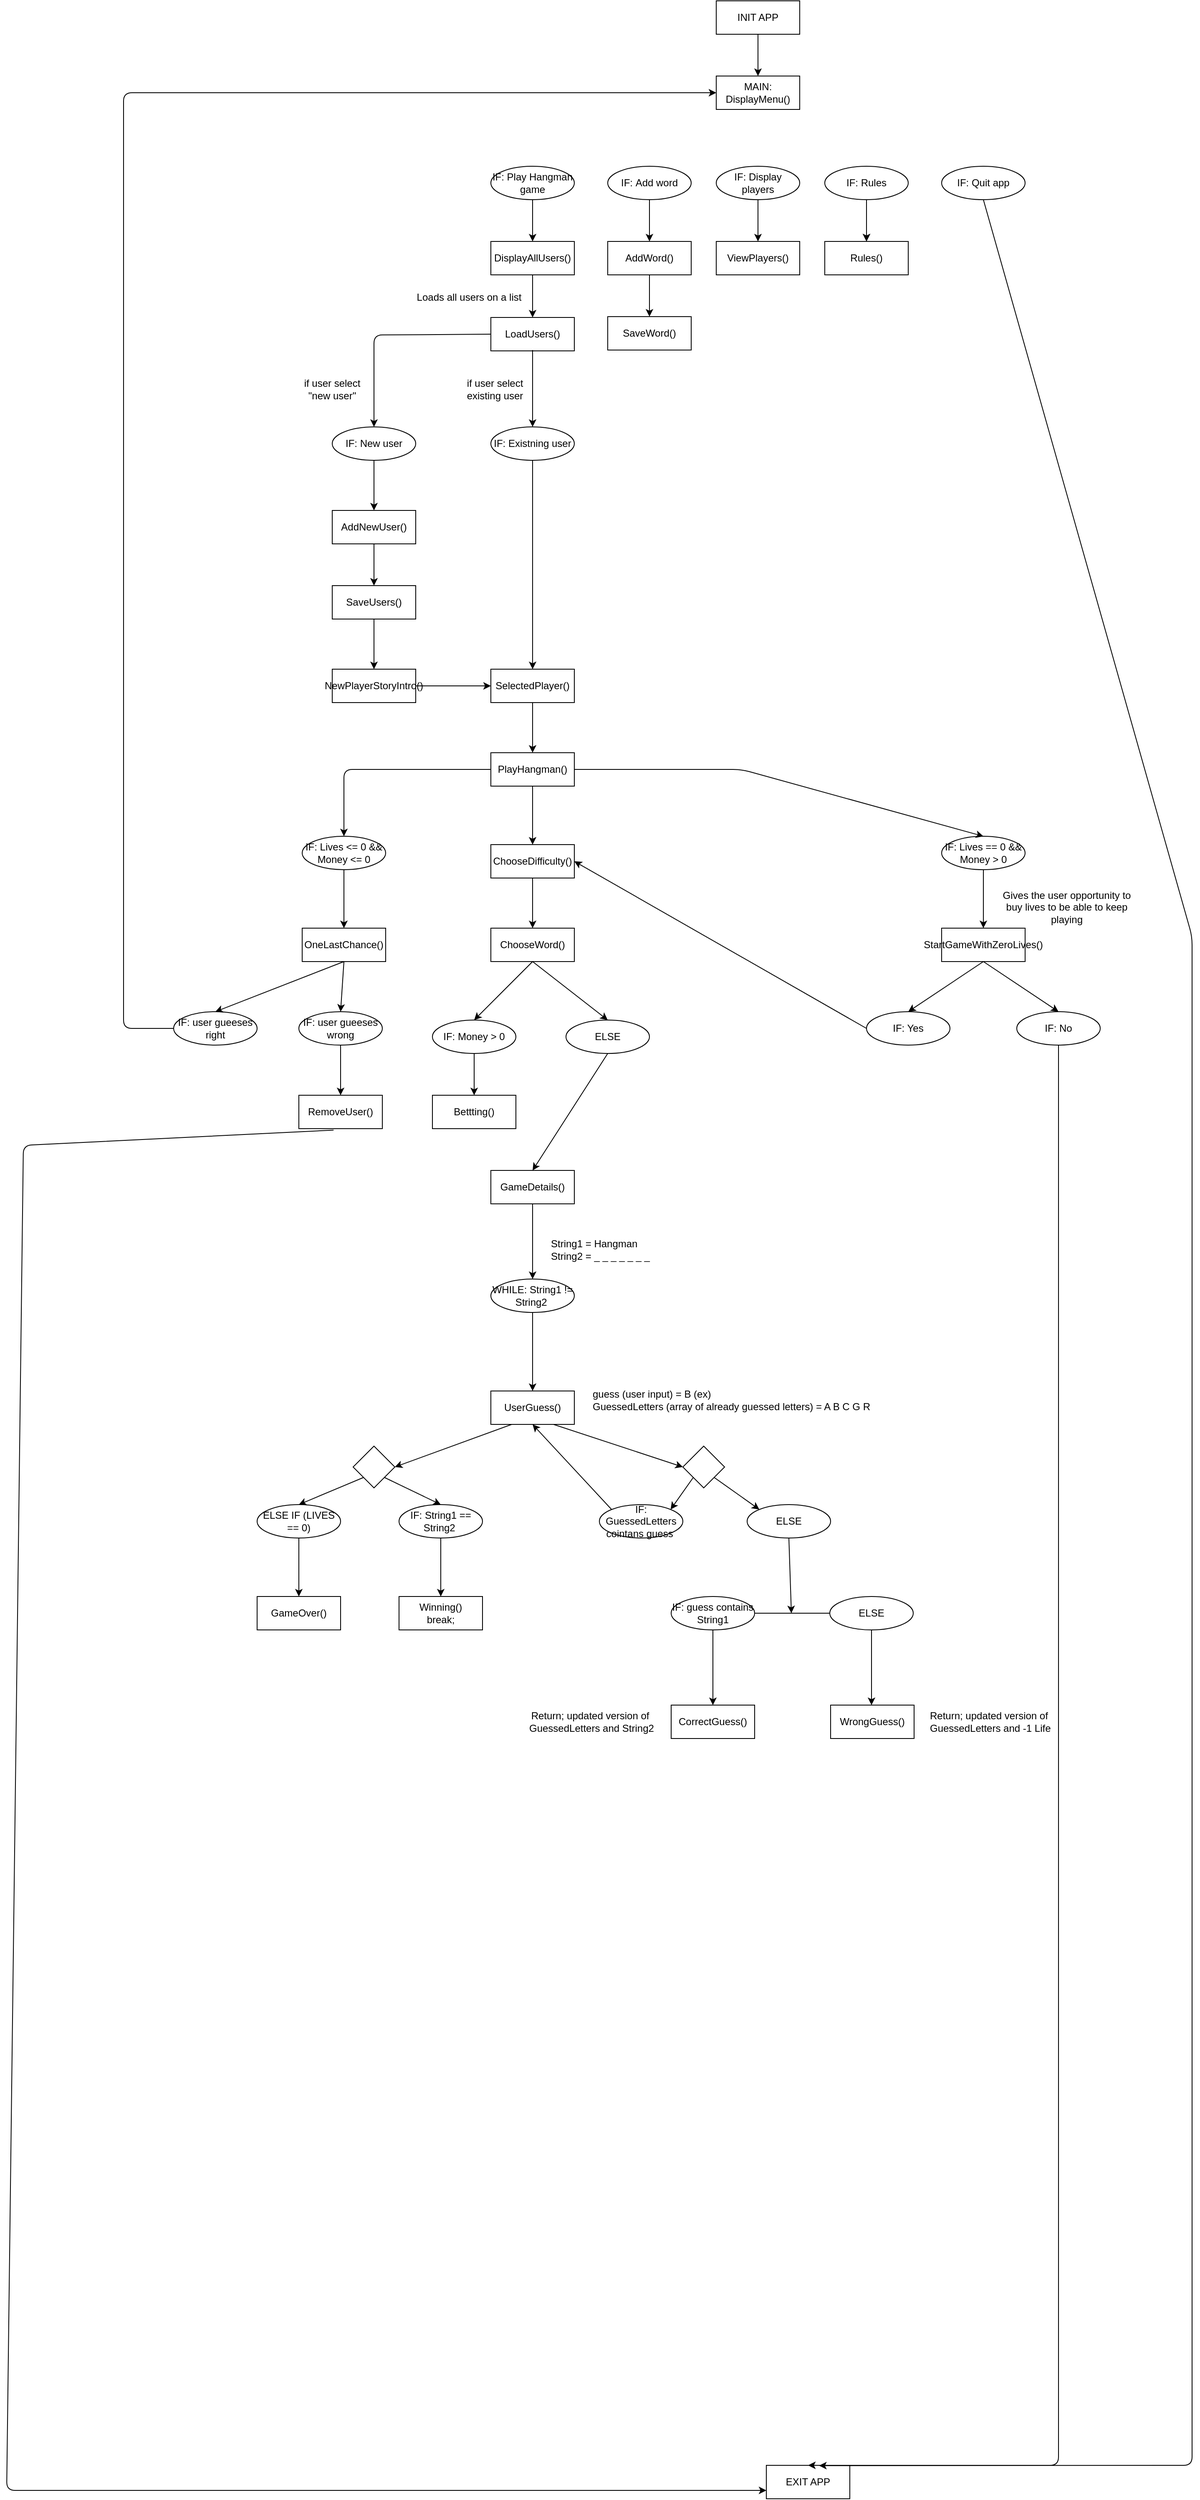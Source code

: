 <mxfile>
    <diagram id="V3ijUrjMEdLw47c3y2hR" name="Page-1">
        <mxGraphModel dx="1505" dy="459" grid="1" gridSize="10" guides="1" tooltips="1" connect="1" arrows="1" fold="1" page="1" pageScale="1" pageWidth="827" pageHeight="1169" math="0" shadow="0">
            <root>
                <mxCell id="0"/>
                <mxCell id="1" parent="0"/>
                <mxCell id="3" value="INIT APP" style="whiteSpace=wrap;html=1;align=center;" vertex="1" parent="1">
                    <mxGeometry x="780" y="50" width="100" height="40" as="geometry"/>
                </mxCell>
                <mxCell id="4" value="MAIN:&lt;br&gt;DisplayMenu()" style="whiteSpace=wrap;html=1;align=center;" vertex="1" parent="1">
                    <mxGeometry x="780" y="140" width="100" height="40" as="geometry"/>
                </mxCell>
                <mxCell id="6" value="IF: Play Hangman game" style="ellipse;whiteSpace=wrap;html=1;align=center;" vertex="1" parent="1">
                    <mxGeometry x="510" y="248" width="100" height="40" as="geometry"/>
                </mxCell>
                <mxCell id="7" value="IF:&amp;nbsp;Add word" style="ellipse;whiteSpace=wrap;html=1;align=center;" vertex="1" parent="1">
                    <mxGeometry x="650" y="248" width="100" height="40" as="geometry"/>
                </mxCell>
                <mxCell id="8" value="IF:&amp;nbsp;Display players" style="ellipse;whiteSpace=wrap;html=1;align=center;" vertex="1" parent="1">
                    <mxGeometry x="780" y="248" width="100" height="40" as="geometry"/>
                </mxCell>
                <mxCell id="20" value="" style="edgeStyle=none;html=1;" edge="1" parent="1" source="9" target="18">
                    <mxGeometry relative="1" as="geometry"/>
                </mxCell>
                <mxCell id="9" value="IF:&amp;nbsp;Rules" style="ellipse;whiteSpace=wrap;html=1;align=center;" vertex="1" parent="1">
                    <mxGeometry x="910" y="248" width="100" height="40" as="geometry"/>
                </mxCell>
                <mxCell id="10" value="IF:&amp;nbsp;Quit app" style="ellipse;whiteSpace=wrap;html=1;align=center;" vertex="1" parent="1">
                    <mxGeometry x="1050" y="248" width="100" height="40" as="geometry"/>
                </mxCell>
                <mxCell id="12" value="EXIT APP" style="whiteSpace=wrap;html=1;align=center;" vertex="1" parent="1">
                    <mxGeometry x="840" y="3000" width="100" height="40" as="geometry"/>
                </mxCell>
                <mxCell id="13" value="ViewPlayers()" style="whiteSpace=wrap;html=1;align=center;" vertex="1" parent="1">
                    <mxGeometry x="780" y="338" width="100" height="40" as="geometry"/>
                </mxCell>
                <mxCell id="15" value="" style="endArrow=classic;html=1;entryX=0.5;entryY=0;entryDx=0;entryDy=0;exitX=0.5;exitY=1;exitDx=0;exitDy=0;" edge="1" parent="1" source="8" target="13">
                    <mxGeometry width="50" height="50" relative="1" as="geometry">
                        <mxPoint x="830" y="308" as="sourcePoint"/>
                        <mxPoint x="860" y="428" as="targetPoint"/>
                    </mxGeometry>
                </mxCell>
                <mxCell id="16" value="" style="endArrow=classic;html=1;exitX=0.5;exitY=1;exitDx=0;exitDy=0;entryX=0.632;entryY=0.009;entryDx=0;entryDy=0;entryPerimeter=0;" edge="1" parent="1" source="10" target="12">
                    <mxGeometry width="50" height="50" relative="1" as="geometry">
                        <mxPoint x="1110" y="420" as="sourcePoint"/>
                        <mxPoint x="870" y="1280" as="targetPoint"/>
                        <Array as="points">
                            <mxPoint x="1350" y="1170"/>
                            <mxPoint x="1350" y="3000"/>
                        </Array>
                    </mxGeometry>
                </mxCell>
                <mxCell id="18" value="Rules()" style="whiteSpace=wrap;html=1;align=center;" vertex="1" parent="1">
                    <mxGeometry x="910" y="338" width="100" height="40" as="geometry"/>
                </mxCell>
                <mxCell id="19" value="" style="endArrow=classic;html=1;entryX=0.5;entryY=0;entryDx=0;entryDy=0;exitX=0.5;exitY=1;exitDx=0;exitDy=0;" edge="1" parent="1" target="18">
                    <mxGeometry width="50" height="50" relative="1" as="geometry">
                        <mxPoint x="960" y="288" as="sourcePoint"/>
                        <mxPoint x="990" y="428" as="targetPoint"/>
                    </mxGeometry>
                </mxCell>
                <mxCell id="21" value="" style="endArrow=classic;html=1;entryX=0.5;entryY=0;entryDx=0;entryDy=0;exitX=0.5;exitY=1;exitDx=0;exitDy=0;" edge="1" parent="1" source="3" target="4">
                    <mxGeometry width="50" height="50" relative="1" as="geometry">
                        <mxPoint x="850" y="110" as="sourcePoint"/>
                        <mxPoint x="830" y="210" as="targetPoint"/>
                    </mxGeometry>
                </mxCell>
                <mxCell id="22" value="" style="endArrow=classic;html=1;exitX=0.5;exitY=1;exitDx=0;exitDy=0;entryX=0.5;entryY=0;entryDx=0;entryDy=0;" edge="1" parent="1" source="7" target="23">
                    <mxGeometry width="50" height="50" relative="1" as="geometry">
                        <mxPoint x="720" y="358" as="sourcePoint"/>
                        <mxPoint x="700" y="328" as="targetPoint"/>
                    </mxGeometry>
                </mxCell>
                <mxCell id="23" value="AddWord()" style="whiteSpace=wrap;html=1;align=center;" vertex="1" parent="1">
                    <mxGeometry x="650" y="338" width="100" height="40" as="geometry"/>
                </mxCell>
                <mxCell id="24" value="" style="endArrow=classic;html=1;exitX=0.5;exitY=1;exitDx=0;exitDy=0;entryX=0.5;entryY=0;entryDx=0;entryDy=0;" edge="1" parent="1" target="25">
                    <mxGeometry width="50" height="50" relative="1" as="geometry">
                        <mxPoint x="700" y="378" as="sourcePoint"/>
                        <mxPoint x="700" y="418" as="targetPoint"/>
                    </mxGeometry>
                </mxCell>
                <mxCell id="25" value="SaveWord()" style="whiteSpace=wrap;html=1;align=center;" vertex="1" parent="1">
                    <mxGeometry x="650" y="428" width="100" height="40" as="geometry"/>
                </mxCell>
                <mxCell id="26" value="" style="endArrow=classic;html=1;exitX=0.5;exitY=1;exitDx=0;exitDy=0;entryX=0.5;entryY=0;entryDx=0;entryDy=0;" edge="1" parent="1" target="27">
                    <mxGeometry width="50" height="50" relative="1" as="geometry">
                        <mxPoint x="560" y="288.0" as="sourcePoint"/>
                        <mxPoint x="560" y="328" as="targetPoint"/>
                    </mxGeometry>
                </mxCell>
                <mxCell id="27" value="DisplayAllUsers()" style="whiteSpace=wrap;html=1;align=center;" vertex="1" parent="1">
                    <mxGeometry x="510" y="338" width="100" height="40" as="geometry"/>
                </mxCell>
                <mxCell id="28" value="" style="endArrow=classic;html=1;exitX=0.5;exitY=1;exitDx=0;exitDy=0;entryX=0.5;entryY=0;entryDx=0;entryDy=0;" edge="1" parent="1" target="29">
                    <mxGeometry width="50" height="50" relative="1" as="geometry">
                        <mxPoint x="560" y="378" as="sourcePoint"/>
                        <mxPoint x="560" y="418" as="targetPoint"/>
                    </mxGeometry>
                </mxCell>
                <mxCell id="29" value="LoadUsers()" style="whiteSpace=wrap;html=1;align=center;" vertex="1" parent="1">
                    <mxGeometry x="510" y="429" width="100" height="40" as="geometry"/>
                </mxCell>
                <mxCell id="33" value="" style="endArrow=classic;html=1;exitX=0.5;exitY=1;exitDx=0;exitDy=0;entryX=0.5;entryY=0;entryDx=0;entryDy=0;" edge="1" parent="1" target="39">
                    <mxGeometry width="50" height="50" relative="1" as="geometry">
                        <mxPoint x="560" y="468.0" as="sourcePoint"/>
                        <mxPoint x="560" y="518" as="targetPoint"/>
                    </mxGeometry>
                </mxCell>
                <mxCell id="38" value="IF: New user" style="ellipse;whiteSpace=wrap;html=1;align=center;" vertex="1" parent="1">
                    <mxGeometry x="320" y="560" width="100" height="40" as="geometry"/>
                </mxCell>
                <mxCell id="39" value="IF: Existning user" style="ellipse;whiteSpace=wrap;html=1;align=center;" vertex="1" parent="1">
                    <mxGeometry x="510" y="560" width="100" height="40" as="geometry"/>
                </mxCell>
                <mxCell id="41" value="" style="endArrow=classic;html=1;exitX=0;exitY=0.5;exitDx=0;exitDy=0;entryX=0.5;entryY=0;entryDx=0;entryDy=0;" edge="1" parent="1" source="29" target="38">
                    <mxGeometry width="50" height="50" relative="1" as="geometry">
                        <mxPoint x="570" y="478.0" as="sourcePoint"/>
                        <mxPoint x="570" y="570" as="targetPoint"/>
                        <Array as="points">
                            <mxPoint x="370" y="450"/>
                        </Array>
                    </mxGeometry>
                </mxCell>
                <mxCell id="42" value="SelectedPlayer()" style="whiteSpace=wrap;html=1;align=center;" vertex="1" parent="1">
                    <mxGeometry x="510" y="850" width="100" height="40" as="geometry"/>
                </mxCell>
                <mxCell id="43" value="AddNewUser()" style="whiteSpace=wrap;html=1;align=center;" vertex="1" parent="1">
                    <mxGeometry x="320" y="660" width="100" height="40" as="geometry"/>
                </mxCell>
                <mxCell id="44" value="NewPlayerStoryIntro()" style="whiteSpace=wrap;html=1;align=center;" vertex="1" parent="1">
                    <mxGeometry x="320" y="850" width="100" height="40" as="geometry"/>
                </mxCell>
                <mxCell id="45" value="" style="endArrow=classic;html=1;exitX=0.5;exitY=1;exitDx=0;exitDy=0;entryX=0.5;entryY=0;entryDx=0;entryDy=0;" edge="1" parent="1" source="38" target="43">
                    <mxGeometry width="50" height="50" relative="1" as="geometry">
                        <mxPoint x="570" y="478.0" as="sourcePoint"/>
                        <mxPoint x="570" y="570" as="targetPoint"/>
                    </mxGeometry>
                </mxCell>
                <mxCell id="46" value="" style="endArrow=classic;html=1;exitX=0.5;exitY=1;exitDx=0;exitDy=0;entryX=0.5;entryY=0;entryDx=0;entryDy=0;" edge="1" parent="1" source="43" target="49">
                    <mxGeometry width="50" height="50" relative="1" as="geometry">
                        <mxPoint x="380" y="610" as="sourcePoint"/>
                        <mxPoint x="370" y="730" as="targetPoint"/>
                    </mxGeometry>
                </mxCell>
                <mxCell id="47" value="" style="endArrow=classic;html=1;exitX=0.5;exitY=1;exitDx=0;exitDy=0;" edge="1" parent="1" source="39" target="42">
                    <mxGeometry width="50" height="50" relative="1" as="geometry">
                        <mxPoint x="380" y="610" as="sourcePoint"/>
                        <mxPoint x="380" y="670" as="targetPoint"/>
                    </mxGeometry>
                </mxCell>
                <mxCell id="48" value="" style="endArrow=classic;html=1;exitX=1;exitY=0.5;exitDx=0;exitDy=0;entryX=0;entryY=0.5;entryDx=0;entryDy=0;" edge="1" parent="1" source="44" target="42">
                    <mxGeometry width="50" height="50" relative="1" as="geometry">
                        <mxPoint x="380" y="710" as="sourcePoint"/>
                        <mxPoint x="380" y="760" as="targetPoint"/>
                    </mxGeometry>
                </mxCell>
                <mxCell id="49" value="SaveUsers()" style="whiteSpace=wrap;html=1;align=center;" vertex="1" parent="1">
                    <mxGeometry x="320" y="750" width="100" height="40" as="geometry"/>
                </mxCell>
                <mxCell id="50" value="" style="endArrow=classic;html=1;exitX=0.5;exitY=1;exitDx=0;exitDy=0;entryX=0.5;entryY=0;entryDx=0;entryDy=0;" edge="1" parent="1" source="49" target="44">
                    <mxGeometry width="50" height="50" relative="1" as="geometry">
                        <mxPoint x="380" y="710" as="sourcePoint"/>
                        <mxPoint x="380" y="760" as="targetPoint"/>
                    </mxGeometry>
                </mxCell>
                <mxCell id="55" value="Loads all users on a list" style="text;html=1;strokeColor=none;fillColor=none;align=center;verticalAlign=middle;whiteSpace=wrap;rounded=0;" vertex="1" parent="1">
                    <mxGeometry x="414" y="390" width="140" height="30" as="geometry"/>
                </mxCell>
                <mxCell id="56" value="if user select &quot;new user&quot;" style="text;html=1;strokeColor=none;fillColor=none;align=center;verticalAlign=middle;whiteSpace=wrap;rounded=0;" vertex="1" parent="1">
                    <mxGeometry x="280" y="500" width="80" height="30" as="geometry"/>
                </mxCell>
                <mxCell id="57" value="if user select existing user" style="text;html=1;strokeColor=none;fillColor=none;align=center;verticalAlign=middle;whiteSpace=wrap;rounded=0;" vertex="1" parent="1">
                    <mxGeometry x="460" y="500" width="110" height="30" as="geometry"/>
                </mxCell>
                <mxCell id="58" value="PlayHangman()" style="whiteSpace=wrap;html=1;align=center;" vertex="1" parent="1">
                    <mxGeometry x="510" y="950" width="100" height="40" as="geometry"/>
                </mxCell>
                <mxCell id="59" value="" style="endArrow=classic;html=1;exitX=0.5;exitY=1;exitDx=0;exitDy=0;entryX=0.5;entryY=0;entryDx=0;entryDy=0;" edge="1" parent="1" source="42" target="58">
                    <mxGeometry width="50" height="50" relative="1" as="geometry">
                        <mxPoint x="380" y="800" as="sourcePoint"/>
                        <mxPoint x="380" y="860" as="targetPoint"/>
                    </mxGeometry>
                </mxCell>
                <mxCell id="60" value="IF: Lives == 0 &amp;amp;&amp;amp; Money &amp;gt; 0" style="ellipse;whiteSpace=wrap;html=1;align=center;" vertex="1" parent="1">
                    <mxGeometry x="1050" y="1050" width="100" height="40" as="geometry"/>
                </mxCell>
                <mxCell id="61" value="IF: Lives &amp;lt;= 0 &amp;amp;&amp;amp; Money &amp;lt;= 0" style="ellipse;whiteSpace=wrap;html=1;align=center;" vertex="1" parent="1">
                    <mxGeometry x="284" y="1050" width="100" height="40" as="geometry"/>
                </mxCell>
                <mxCell id="62" value="OneLastChance()" style="whiteSpace=wrap;html=1;align=center;" vertex="1" parent="1">
                    <mxGeometry x="284" y="1160" width="100" height="40" as="geometry"/>
                </mxCell>
                <mxCell id="63" value="StartGameWithZeroLives()" style="whiteSpace=wrap;html=1;align=center;" vertex="1" parent="1">
                    <mxGeometry x="1050" y="1160" width="100" height="40" as="geometry"/>
                </mxCell>
                <mxCell id="64" value="IF: user gueeses right" style="ellipse;whiteSpace=wrap;html=1;align=center;" vertex="1" parent="1">
                    <mxGeometry x="130" y="1260" width="100" height="40" as="geometry"/>
                </mxCell>
                <mxCell id="65" value="IF: user gueeses wrong" style="ellipse;whiteSpace=wrap;html=1;align=center;" vertex="1" parent="1">
                    <mxGeometry x="280" y="1260" width="100" height="40" as="geometry"/>
                </mxCell>
                <mxCell id="66" value="RemoveUser()" style="whiteSpace=wrap;html=1;align=center;" vertex="1" parent="1">
                    <mxGeometry x="280" y="1360" width="100" height="40" as="geometry"/>
                </mxCell>
                <mxCell id="68" value="" style="endArrow=classic;html=1;exitX=0;exitY=0.5;exitDx=0;exitDy=0;entryX=0;entryY=0.5;entryDx=0;entryDy=0;" edge="1" parent="1" source="64" target="4">
                    <mxGeometry width="50" height="50" relative="1" as="geometry">
                        <mxPoint x="720" y="1000" as="sourcePoint"/>
                        <mxPoint x="670" y="710" as="targetPoint"/>
                        <Array as="points">
                            <mxPoint x="70" y="1280"/>
                            <mxPoint x="70" y="160"/>
                        </Array>
                    </mxGeometry>
                </mxCell>
                <mxCell id="69" value="ChooseDifficulty()" style="whiteSpace=wrap;html=1;align=center;" vertex="1" parent="1">
                    <mxGeometry x="510" y="1060" width="100" height="40" as="geometry"/>
                </mxCell>
                <mxCell id="70" value="ChooseWord()" style="whiteSpace=wrap;html=1;align=center;" vertex="1" parent="1">
                    <mxGeometry x="510" y="1160" width="100" height="40" as="geometry"/>
                </mxCell>
                <mxCell id="72" value="" style="endArrow=classic;html=1;exitX=0.416;exitY=1.043;exitDx=0;exitDy=0;exitPerimeter=0;entryX=0;entryY=0.75;entryDx=0;entryDy=0;" edge="1" parent="1" source="66" target="12">
                    <mxGeometry width="50" height="50" relative="1" as="geometry">
                        <mxPoint x="920" y="1580" as="sourcePoint"/>
                        <mxPoint x="970" y="1530" as="targetPoint"/>
                        <Array as="points">
                            <mxPoint x="-50" y="1420"/>
                            <mxPoint x="-70" y="3030"/>
                        </Array>
                    </mxGeometry>
                </mxCell>
                <mxCell id="73" value="" style="endArrow=classic;html=1;exitX=1;exitY=0.5;exitDx=0;exitDy=0;entryX=0.5;entryY=0;entryDx=0;entryDy=0;" edge="1" parent="1" source="58" target="60">
                    <mxGeometry width="50" height="50" relative="1" as="geometry">
                        <mxPoint x="620" y="1110" as="sourcePoint"/>
                        <mxPoint x="670" y="1060" as="targetPoint"/>
                        <Array as="points">
                            <mxPoint x="810" y="970"/>
                        </Array>
                    </mxGeometry>
                </mxCell>
                <mxCell id="74" value="" style="endArrow=classic;html=1;exitX=0;exitY=0.5;exitDx=0;exitDy=0;entryX=0.5;entryY=0;entryDx=0;entryDy=0;" edge="1" parent="1" source="58" target="61">
                    <mxGeometry width="50" height="50" relative="1" as="geometry">
                        <mxPoint x="620" y="1110" as="sourcePoint"/>
                        <mxPoint x="670" y="1060" as="targetPoint"/>
                        <Array as="points">
                            <mxPoint x="334" y="970"/>
                        </Array>
                    </mxGeometry>
                </mxCell>
                <mxCell id="75" value="" style="endArrow=classic;html=1;exitX=0.5;exitY=1;exitDx=0;exitDy=0;entryX=0.5;entryY=0;entryDx=0;entryDy=0;" edge="1" parent="1" source="61" target="62">
                    <mxGeometry width="50" height="50" relative="1" as="geometry">
                        <mxPoint x="450" y="1240" as="sourcePoint"/>
                        <mxPoint x="500" y="1190" as="targetPoint"/>
                    </mxGeometry>
                </mxCell>
                <mxCell id="76" value="" style="endArrow=classic;html=1;exitX=0.5;exitY=1;exitDx=0;exitDy=0;entryX=0.5;entryY=0;entryDx=0;entryDy=0;" edge="1" parent="1" source="62" target="64">
                    <mxGeometry width="50" height="50" relative="1" as="geometry">
                        <mxPoint x="344" y="1100.0" as="sourcePoint"/>
                        <mxPoint x="344" y="1170.0" as="targetPoint"/>
                    </mxGeometry>
                </mxCell>
                <mxCell id="77" value="" style="endArrow=classic;html=1;exitX=0.5;exitY=1;exitDx=0;exitDy=0;entryX=0.5;entryY=0;entryDx=0;entryDy=0;" edge="1" parent="1" source="62" target="65">
                    <mxGeometry width="50" height="50" relative="1" as="geometry">
                        <mxPoint x="344" y="1210" as="sourcePoint"/>
                        <mxPoint x="270" y="1270" as="targetPoint"/>
                    </mxGeometry>
                </mxCell>
                <mxCell id="78" value="" style="endArrow=classic;html=1;exitX=0.5;exitY=1;exitDx=0;exitDy=0;entryX=0.5;entryY=0;entryDx=0;entryDy=0;" edge="1" parent="1" source="65" target="66">
                    <mxGeometry width="50" height="50" relative="1" as="geometry">
                        <mxPoint x="270" y="1220" as="sourcePoint"/>
                        <mxPoint x="280" y="1320" as="targetPoint"/>
                    </mxGeometry>
                </mxCell>
                <mxCell id="79" value="" style="endArrow=classic;html=1;exitX=0.5;exitY=1;exitDx=0;exitDy=0;entryX=0.5;entryY=0;entryDx=0;entryDy=0;" edge="1" parent="1" source="58" target="69">
                    <mxGeometry width="50" height="50" relative="1" as="geometry">
                        <mxPoint x="364" y="1230" as="sourcePoint"/>
                        <mxPoint x="290" y="1290" as="targetPoint"/>
                    </mxGeometry>
                </mxCell>
                <mxCell id="80" value="" style="endArrow=classic;html=1;exitX=0.5;exitY=1;exitDx=0;exitDy=0;entryX=0.5;entryY=0;entryDx=0;entryDy=0;" edge="1" parent="1" source="69" target="70">
                    <mxGeometry width="50" height="50" relative="1" as="geometry">
                        <mxPoint x="374" y="1240" as="sourcePoint"/>
                        <mxPoint x="300" y="1300" as="targetPoint"/>
                    </mxGeometry>
                </mxCell>
                <mxCell id="81" value="" style="endArrow=classic;html=1;exitX=0.5;exitY=1;exitDx=0;exitDy=0;entryX=0.5;entryY=0;entryDx=0;entryDy=0;" edge="1" parent="1" source="60" target="63">
                    <mxGeometry width="50" height="50" relative="1" as="geometry">
                        <mxPoint x="674" y="1250" as="sourcePoint"/>
                        <mxPoint x="600" y="1310" as="targetPoint"/>
                    </mxGeometry>
                </mxCell>
                <mxCell id="82" value="Gives the user opportunity to buy lives to be able to keep playing" style="text;html=1;strokeColor=none;fillColor=none;align=center;verticalAlign=middle;whiteSpace=wrap;rounded=0;" vertex="1" parent="1">
                    <mxGeometry x="1120" y="1120" width="160" height="30" as="geometry"/>
                </mxCell>
                <mxCell id="83" value="IF: No" style="ellipse;whiteSpace=wrap;html=1;align=center;" vertex="1" parent="1">
                    <mxGeometry x="1140" y="1260" width="100" height="40" as="geometry"/>
                </mxCell>
                <mxCell id="84" value="IF: Yes" style="ellipse;whiteSpace=wrap;html=1;align=center;" vertex="1" parent="1">
                    <mxGeometry x="960" y="1260" width="100" height="40" as="geometry"/>
                </mxCell>
                <mxCell id="86" value="" style="endArrow=classic;html=1;exitX=0.5;exitY=1;exitDx=0;exitDy=0;entryX=0.5;entryY=0;entryDx=0;entryDy=0;" edge="1" parent="1" source="83" target="12">
                    <mxGeometry width="50" height="50" relative="1" as="geometry">
                        <mxPoint x="344" y="1100" as="sourcePoint"/>
                        <mxPoint x="790" y="1703.333" as="targetPoint"/>
                        <Array as="points">
                            <mxPoint x="1190" y="3000"/>
                        </Array>
                    </mxGeometry>
                </mxCell>
                <mxCell id="88" value="" style="endArrow=classic;html=1;exitX=0.5;exitY=1;exitDx=0;exitDy=0;entryX=0.5;entryY=0;entryDx=0;entryDy=0;" edge="1" parent="1" source="63" target="84">
                    <mxGeometry width="50" height="50" relative="1" as="geometry">
                        <mxPoint x="1110" y="1100" as="sourcePoint"/>
                        <mxPoint x="1110" y="1170" as="targetPoint"/>
                    </mxGeometry>
                </mxCell>
                <mxCell id="89" value="" style="endArrow=classic;html=1;exitX=0.5;exitY=1;exitDx=0;exitDy=0;entryX=0.5;entryY=0;entryDx=0;entryDy=0;" edge="1" parent="1" source="63" target="83">
                    <mxGeometry width="50" height="50" relative="1" as="geometry">
                        <mxPoint x="1110" y="1210" as="sourcePoint"/>
                        <mxPoint x="1020" y="1270" as="targetPoint"/>
                    </mxGeometry>
                </mxCell>
                <mxCell id="90" value="" style="endArrow=classic;html=1;exitX=0;exitY=0.5;exitDx=0;exitDy=0;entryX=1;entryY=0.5;entryDx=0;entryDy=0;" edge="1" parent="1" source="84" target="69">
                    <mxGeometry width="50" height="50" relative="1" as="geometry">
                        <mxPoint x="690" y="1320" as="sourcePoint"/>
                        <mxPoint x="740" y="1270" as="targetPoint"/>
                    </mxGeometry>
                </mxCell>
                <mxCell id="91" value="IF: Money &amp;gt; 0" style="ellipse;whiteSpace=wrap;html=1;align=center;" vertex="1" parent="1">
                    <mxGeometry x="440" y="1270" width="100" height="40" as="geometry"/>
                </mxCell>
                <mxCell id="92" value="ELSE" style="ellipse;whiteSpace=wrap;html=1;align=center;" vertex="1" parent="1">
                    <mxGeometry x="600" y="1270" width="100" height="40" as="geometry"/>
                </mxCell>
                <mxCell id="93" value="Bettting()" style="whiteSpace=wrap;html=1;align=center;" vertex="1" parent="1">
                    <mxGeometry x="440" y="1360" width="100" height="40" as="geometry"/>
                </mxCell>
                <mxCell id="94" value="GameDetails()" style="whiteSpace=wrap;html=1;align=center;" vertex="1" parent="1">
                    <mxGeometry x="510" y="1450" width="100" height="40" as="geometry"/>
                </mxCell>
                <mxCell id="95" value="" style="endArrow=classic;html=1;exitX=0.5;exitY=1;exitDx=0;exitDy=0;entryX=0.5;entryY=0;entryDx=0;entryDy=0;" edge="1" parent="1" source="70" target="91">
                    <mxGeometry width="50" height="50" relative="1" as="geometry">
                        <mxPoint x="344" y="1210" as="sourcePoint"/>
                        <mxPoint x="340" y="1270" as="targetPoint"/>
                    </mxGeometry>
                </mxCell>
                <mxCell id="96" value="" style="endArrow=classic;html=1;exitX=0.5;exitY=1;exitDx=0;exitDy=0;entryX=0.5;entryY=0;entryDx=0;entryDy=0;" edge="1" parent="1" source="70" target="92">
                    <mxGeometry width="50" height="50" relative="1" as="geometry">
                        <mxPoint x="570" y="1210" as="sourcePoint"/>
                        <mxPoint x="500" y="1280" as="targetPoint"/>
                    </mxGeometry>
                </mxCell>
                <mxCell id="97" value="" style="endArrow=classic;html=1;exitX=0.5;exitY=1;exitDx=0;exitDy=0;entryX=0.5;entryY=0;entryDx=0;entryDy=0;" edge="1" parent="1" source="91" target="93">
                    <mxGeometry width="50" height="50" relative="1" as="geometry">
                        <mxPoint x="580" y="1220" as="sourcePoint"/>
                        <mxPoint x="510" y="1290" as="targetPoint"/>
                    </mxGeometry>
                </mxCell>
                <mxCell id="98" value="" style="endArrow=classic;html=1;exitX=0.5;exitY=1;exitDx=0;exitDy=0;entryX=0.5;entryY=0;entryDx=0;entryDy=0;" edge="1" parent="1" source="92" target="94">
                    <mxGeometry width="50" height="50" relative="1" as="geometry">
                        <mxPoint x="500" y="1320" as="sourcePoint"/>
                        <mxPoint x="500" y="1370" as="targetPoint"/>
                    </mxGeometry>
                </mxCell>
                <mxCell id="100" value="" style="endArrow=classic;html=1;exitX=0.5;exitY=1;exitDx=0;exitDy=0;" edge="1" parent="1" source="94">
                    <mxGeometry width="50" height="50" relative="1" as="geometry">
                        <mxPoint x="500" y="1320" as="sourcePoint"/>
                        <mxPoint x="560" y="1580" as="targetPoint"/>
                    </mxGeometry>
                </mxCell>
                <mxCell id="101" value="WHILE: String1 != String2&amp;nbsp;" style="ellipse;whiteSpace=wrap;html=1;align=center;" vertex="1" parent="1">
                    <mxGeometry x="510" y="1580" width="100" height="40" as="geometry"/>
                </mxCell>
                <mxCell id="102" value="String1 = Hangman&lt;br&gt;String2 = _ _ _ _ _ _ _" style="text;html=1;strokeColor=none;fillColor=none;align=left;verticalAlign=middle;whiteSpace=wrap;rounded=0;" vertex="1" parent="1">
                    <mxGeometry x="580" y="1530" width="160" height="30" as="geometry"/>
                </mxCell>
                <mxCell id="103" value="" style="endArrow=classic;html=1;exitX=0.5;exitY=1;exitDx=0;exitDy=0;entryX=0.5;entryY=0;entryDx=0;entryDy=0;" edge="1" parent="1" source="101" target="105">
                    <mxGeometry width="50" height="50" relative="1" as="geometry">
                        <mxPoint x="664" y="1620" as="sourcePoint"/>
                        <mxPoint x="790" y="1730" as="targetPoint"/>
                    </mxGeometry>
                </mxCell>
                <mxCell id="105" value="UserGuess()" style="whiteSpace=wrap;html=1;align=center;" vertex="1" parent="1">
                    <mxGeometry x="510" y="1714" width="100" height="40" as="geometry"/>
                </mxCell>
                <mxCell id="107" value="IF: GuessedLetters cointans guess&amp;nbsp;" style="ellipse;whiteSpace=wrap;html=1;align=center;" vertex="1" parent="1">
                    <mxGeometry x="640" y="1850" width="100" height="40" as="geometry"/>
                </mxCell>
                <mxCell id="108" value="ELSE" style="ellipse;whiteSpace=wrap;html=1;align=center;" vertex="1" parent="1">
                    <mxGeometry x="817" y="1850" width="100" height="40" as="geometry"/>
                </mxCell>
                <mxCell id="109" value="&lt;div style=&quot;text-align: left;&quot;&gt;&lt;span style=&quot;text-align: center; background-color: initial;&quot;&gt;guess (user input) = B (ex)&lt;br&gt;GuessedLetters (array of already guessed letters) = A B C G R&amp;nbsp;&lt;/span&gt;&lt;/div&gt;" style="text;html=1;strokeColor=none;fillColor=none;align=left;verticalAlign=middle;whiteSpace=wrap;rounded=0;" vertex="1" parent="1">
                    <mxGeometry x="630" y="1710" width="350" height="30" as="geometry"/>
                </mxCell>
                <mxCell id="112" value="" style="endArrow=classic;html=1;exitX=0;exitY=0;exitDx=0;exitDy=0;entryX=0.5;entryY=1;entryDx=0;entryDy=0;" edge="1" parent="1" source="107" target="105">
                    <mxGeometry width="50" height="50" relative="1" as="geometry">
                        <mxPoint x="820" y="1540" as="sourcePoint"/>
                        <mxPoint x="560" y="1760" as="targetPoint"/>
                    </mxGeometry>
                </mxCell>
                <mxCell id="113" value="" style="endArrow=classic;html=1;exitX=0.75;exitY=1;exitDx=0;exitDy=0;entryX=0;entryY=0.5;entryDx=0;entryDy=0;" edge="1" parent="1" source="105" target="133">
                    <mxGeometry width="50" height="50" relative="1" as="geometry">
                        <mxPoint x="800" y="1783" as="sourcePoint"/>
                        <mxPoint x="730" y="1800" as="targetPoint"/>
                    </mxGeometry>
                </mxCell>
                <mxCell id="114" value="IF: guess contains String1" style="ellipse;whiteSpace=wrap;html=1;align=center;" vertex="1" parent="1">
                    <mxGeometry x="726" y="1960" width="100" height="40" as="geometry"/>
                </mxCell>
                <mxCell id="115" value="ELSE" style="ellipse;whiteSpace=wrap;html=1;align=center;" vertex="1" parent="1">
                    <mxGeometry x="916" y="1960" width="100" height="40" as="geometry"/>
                </mxCell>
                <mxCell id="117" value="CorrectGuess()" style="whiteSpace=wrap;html=1;align=center;" vertex="1" parent="1">
                    <mxGeometry x="726" y="2090" width="100" height="40" as="geometry"/>
                </mxCell>
                <mxCell id="118" value="" style="endArrow=classic;html=1;exitX=0.5;exitY=1;exitDx=0;exitDy=0;entryX=0.5;entryY=0;entryDx=0;entryDy=0;" edge="1" parent="1" source="114" target="117">
                    <mxGeometry width="50" height="50" relative="1" as="geometry">
                        <mxPoint x="796" y="1783" as="sourcePoint"/>
                        <mxPoint x="736.207" y="1846.207" as="targetPoint"/>
                    </mxGeometry>
                </mxCell>
                <mxCell id="119" value="" style="endArrow=classic;html=1;exitX=0.5;exitY=1;exitDx=0;exitDy=0;" edge="1" parent="1" source="115">
                    <mxGeometry width="50" height="50" relative="1" as="geometry">
                        <mxPoint x="786" y="2010" as="sourcePoint"/>
                        <mxPoint x="966" y="2090" as="targetPoint"/>
                    </mxGeometry>
                </mxCell>
                <mxCell id="120" value="WrongGuess()" style="whiteSpace=wrap;html=1;align=center;" vertex="1" parent="1">
                    <mxGeometry x="917" y="2090" width="100" height="40" as="geometry"/>
                </mxCell>
                <mxCell id="121" value="" style="endArrow=classic;html=1;exitX=0.5;exitY=1;exitDx=0;exitDy=0;" edge="1" parent="1" source="108">
                    <mxGeometry width="50" height="50" relative="1" as="geometry">
                        <mxPoint x="834" y="1950" as="sourcePoint"/>
                        <mxPoint x="870" y="1980" as="targetPoint"/>
                    </mxGeometry>
                </mxCell>
                <mxCell id="122" value="" style="endArrow=none;html=1;exitX=1;exitY=0.5;exitDx=0;exitDy=0;entryX=0;entryY=0.5;entryDx=0;entryDy=0;" edge="1" parent="1" source="114" target="115">
                    <mxGeometry width="50" height="50" relative="1" as="geometry">
                        <mxPoint x="824" y="2010" as="sourcePoint"/>
                        <mxPoint x="874" y="1960" as="targetPoint"/>
                    </mxGeometry>
                </mxCell>
                <mxCell id="123" value="&lt;div style=&quot;text-align: center;&quot;&gt;Return; updated version of&amp;nbsp;&lt;/div&gt;&lt;span style=&quot;text-align: center;&quot;&gt;GuessedLetters and String2&lt;/span&gt;" style="text;html=1;strokeColor=none;fillColor=none;align=left;verticalAlign=middle;whiteSpace=wrap;rounded=0;" vertex="1" parent="1">
                    <mxGeometry x="554" y="2095" width="160" height="30" as="geometry"/>
                </mxCell>
                <mxCell id="125" value="&lt;div style=&quot;text-align: center;&quot;&gt;Return; updated version of&amp;nbsp;&lt;/div&gt;&lt;span style=&quot;text-align: center;&quot;&gt;GuessedLetters and -1 Life&lt;/span&gt;" style="text;html=1;strokeColor=none;fillColor=none;align=left;verticalAlign=middle;whiteSpace=wrap;rounded=0;" vertex="1" parent="1">
                    <mxGeometry x="1034" y="2095" width="160" height="30" as="geometry"/>
                </mxCell>
                <mxCell id="127" value="IF: String1 == String2&amp;nbsp;" style="ellipse;whiteSpace=wrap;html=1;align=center;" vertex="1" parent="1">
                    <mxGeometry x="400" y="1850" width="100" height="40" as="geometry"/>
                </mxCell>
                <mxCell id="128" value="ELSE IF (LIVES == 0)" style="ellipse;whiteSpace=wrap;html=1;align=center;" vertex="1" parent="1">
                    <mxGeometry x="230" y="1850" width="100" height="40" as="geometry"/>
                </mxCell>
                <mxCell id="129" value="GameOver()" style="whiteSpace=wrap;html=1;align=center;" vertex="1" parent="1">
                    <mxGeometry x="230" y="1960" width="100" height="40" as="geometry"/>
                </mxCell>
                <mxCell id="130" value="" style="endArrow=classic;html=1;exitX=0.5;exitY=1;exitDx=0;exitDy=0;entryX=0.5;entryY=0;entryDx=0;entryDy=0;" edge="1" parent="1" source="128" target="129">
                    <mxGeometry width="50" height="50" relative="1" as="geometry">
                        <mxPoint x="570" y="1630" as="sourcePoint"/>
                        <mxPoint x="570" y="1724" as="targetPoint"/>
                    </mxGeometry>
                </mxCell>
                <mxCell id="131" value="" style="endArrow=classic;html=1;exitX=0.25;exitY=1;exitDx=0;exitDy=0;entryX=1;entryY=0.5;entryDx=0;entryDy=0;" edge="1" parent="1" source="105" target="132">
                    <mxGeometry width="50" height="50" relative="1" as="geometry">
                        <mxPoint x="540" y="1790" as="sourcePoint"/>
                        <mxPoint x="430" y="1800" as="targetPoint"/>
                    </mxGeometry>
                </mxCell>
                <mxCell id="132" value="" style="rhombus;whiteSpace=wrap;html=1;" vertex="1" parent="1">
                    <mxGeometry x="345" y="1780" width="50" height="50" as="geometry"/>
                </mxCell>
                <mxCell id="133" value="" style="rhombus;whiteSpace=wrap;html=1;" vertex="1" parent="1">
                    <mxGeometry x="740" y="1780" width="50" height="50" as="geometry"/>
                </mxCell>
                <mxCell id="134" value="" style="endArrow=classic;html=1;exitX=1;exitY=1;exitDx=0;exitDy=0;entryX=0.5;entryY=0;entryDx=0;entryDy=0;" edge="1" parent="1" source="132" target="127">
                    <mxGeometry width="50" height="50" relative="1" as="geometry">
                        <mxPoint x="570" y="1630" as="sourcePoint"/>
                        <mxPoint x="570" y="1724" as="targetPoint"/>
                    </mxGeometry>
                </mxCell>
                <mxCell id="135" value="" style="endArrow=classic;html=1;exitX=0;exitY=1;exitDx=0;exitDy=0;entryX=0.5;entryY=0;entryDx=0;entryDy=0;" edge="1" parent="1" source="132" target="128">
                    <mxGeometry width="50" height="50" relative="1" as="geometry">
                        <mxPoint x="392.5" y="1827.5" as="sourcePoint"/>
                        <mxPoint x="460" y="1860" as="targetPoint"/>
                    </mxGeometry>
                </mxCell>
                <mxCell id="136" value="" style="endArrow=classic;html=1;exitX=0;exitY=1;exitDx=0;exitDy=0;entryX=1;entryY=0;entryDx=0;entryDy=0;" edge="1" parent="1" source="133" target="107">
                    <mxGeometry width="50" height="50" relative="1" as="geometry">
                        <mxPoint x="392.5" y="1827.5" as="sourcePoint"/>
                        <mxPoint x="460" y="1860" as="targetPoint"/>
                    </mxGeometry>
                </mxCell>
                <mxCell id="138" value="" style="endArrow=classic;html=1;exitX=1;exitY=1;exitDx=0;exitDy=0;entryX=0;entryY=0;entryDx=0;entryDy=0;" edge="1" parent="1" source="133" target="108">
                    <mxGeometry width="50" height="50" relative="1" as="geometry">
                        <mxPoint x="796.25" y="1810" as="sourcePoint"/>
                        <mxPoint x="863.75" y="1842.5" as="targetPoint"/>
                    </mxGeometry>
                </mxCell>
                <mxCell id="139" value="Winning()&lt;br&gt;break;" style="whiteSpace=wrap;html=1;align=center;" vertex="1" parent="1">
                    <mxGeometry x="400" y="1960" width="100" height="40" as="geometry"/>
                </mxCell>
                <mxCell id="140" value="" style="endArrow=classic;html=1;exitX=0.5;exitY=1;exitDx=0;exitDy=0;entryX=0.5;entryY=0;entryDx=0;entryDy=0;" edge="1" parent="1" source="127" target="139">
                    <mxGeometry width="50" height="50" relative="1" as="geometry">
                        <mxPoint x="290" y="1900" as="sourcePoint"/>
                        <mxPoint x="290" y="1970" as="targetPoint"/>
                    </mxGeometry>
                </mxCell>
            </root>
        </mxGraphModel>
    </diagram>
</mxfile>